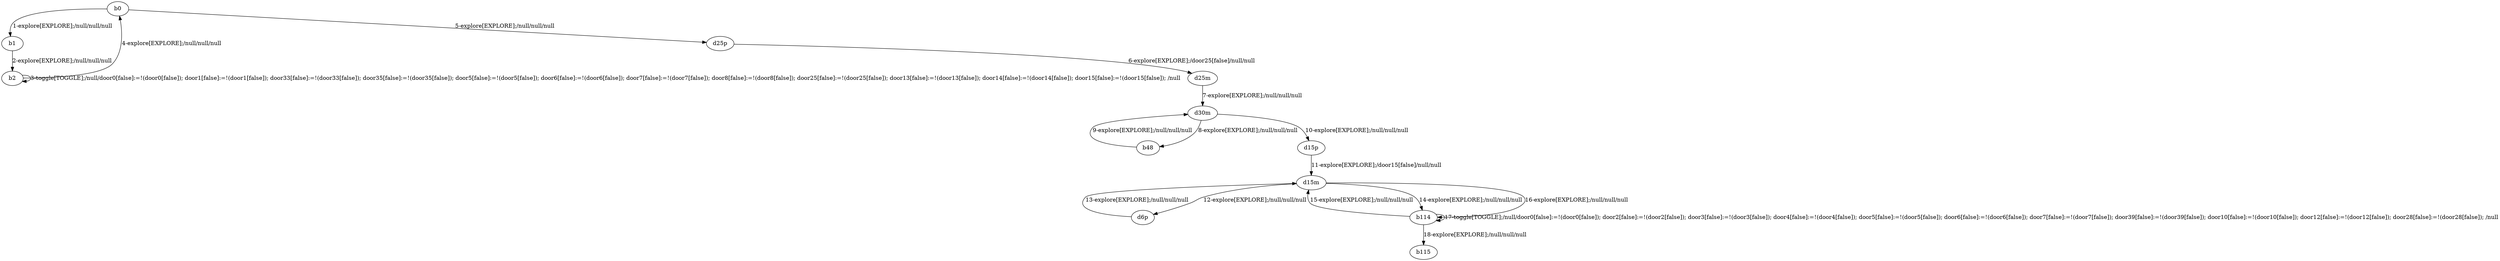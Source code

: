 # Total number of goals covered by this test: 2
# d6p --> d15m
# b114 --> d15m

digraph g {
"b0" -> "b1" [label = "1-explore[EXPLORE];/null/null/null"];
"b1" -> "b2" [label = "2-explore[EXPLORE];/null/null/null"];
"b2" -> "b2" [label = "3-toggle[TOGGLE];/null/door0[false]:=!(door0[false]); door1[false]:=!(door1[false]); door33[false]:=!(door33[false]); door35[false]:=!(door35[false]); door5[false]:=!(door5[false]); door6[false]:=!(door6[false]); door7[false]:=!(door7[false]); door8[false]:=!(door8[false]); door25[false]:=!(door25[false]); door13[false]:=!(door13[false]); door14[false]:=!(door14[false]); door15[false]:=!(door15[false]); /null"];
"b2" -> "b0" [label = "4-explore[EXPLORE];/null/null/null"];
"b0" -> "d25p" [label = "5-explore[EXPLORE];/null/null/null"];
"d25p" -> "d25m" [label = "6-explore[EXPLORE];/door25[false]/null/null"];
"d25m" -> "d30m" [label = "7-explore[EXPLORE];/null/null/null"];
"d30m" -> "b48" [label = "8-explore[EXPLORE];/null/null/null"];
"b48" -> "d30m" [label = "9-explore[EXPLORE];/null/null/null"];
"d30m" -> "d15p" [label = "10-explore[EXPLORE];/null/null/null"];
"d15p" -> "d15m" [label = "11-explore[EXPLORE];/door15[false]/null/null"];
"d15m" -> "d6p" [label = "12-explore[EXPLORE];/null/null/null"];
"d6p" -> "d15m" [label = "13-explore[EXPLORE];/null/null/null"];
"d15m" -> "b114" [label = "14-explore[EXPLORE];/null/null/null"];
"b114" -> "d15m" [label = "15-explore[EXPLORE];/null/null/null"];
"d15m" -> "b114" [label = "16-explore[EXPLORE];/null/null/null"];
"b114" -> "b114" [label = "17-toggle[TOGGLE];/null/door0[false]:=!(door0[false]); door2[false]:=!(door2[false]); door3[false]:=!(door3[false]); door4[false]:=!(door4[false]); door5[false]:=!(door5[false]); door6[false]:=!(door6[false]); door7[false]:=!(door7[false]); door39[false]:=!(door39[false]); door10[false]:=!(door10[false]); door12[false]:=!(door12[false]); door28[false]:=!(door28[false]); /null"];
"b114" -> "b115" [label = "18-explore[EXPLORE];/null/null/null"];
}